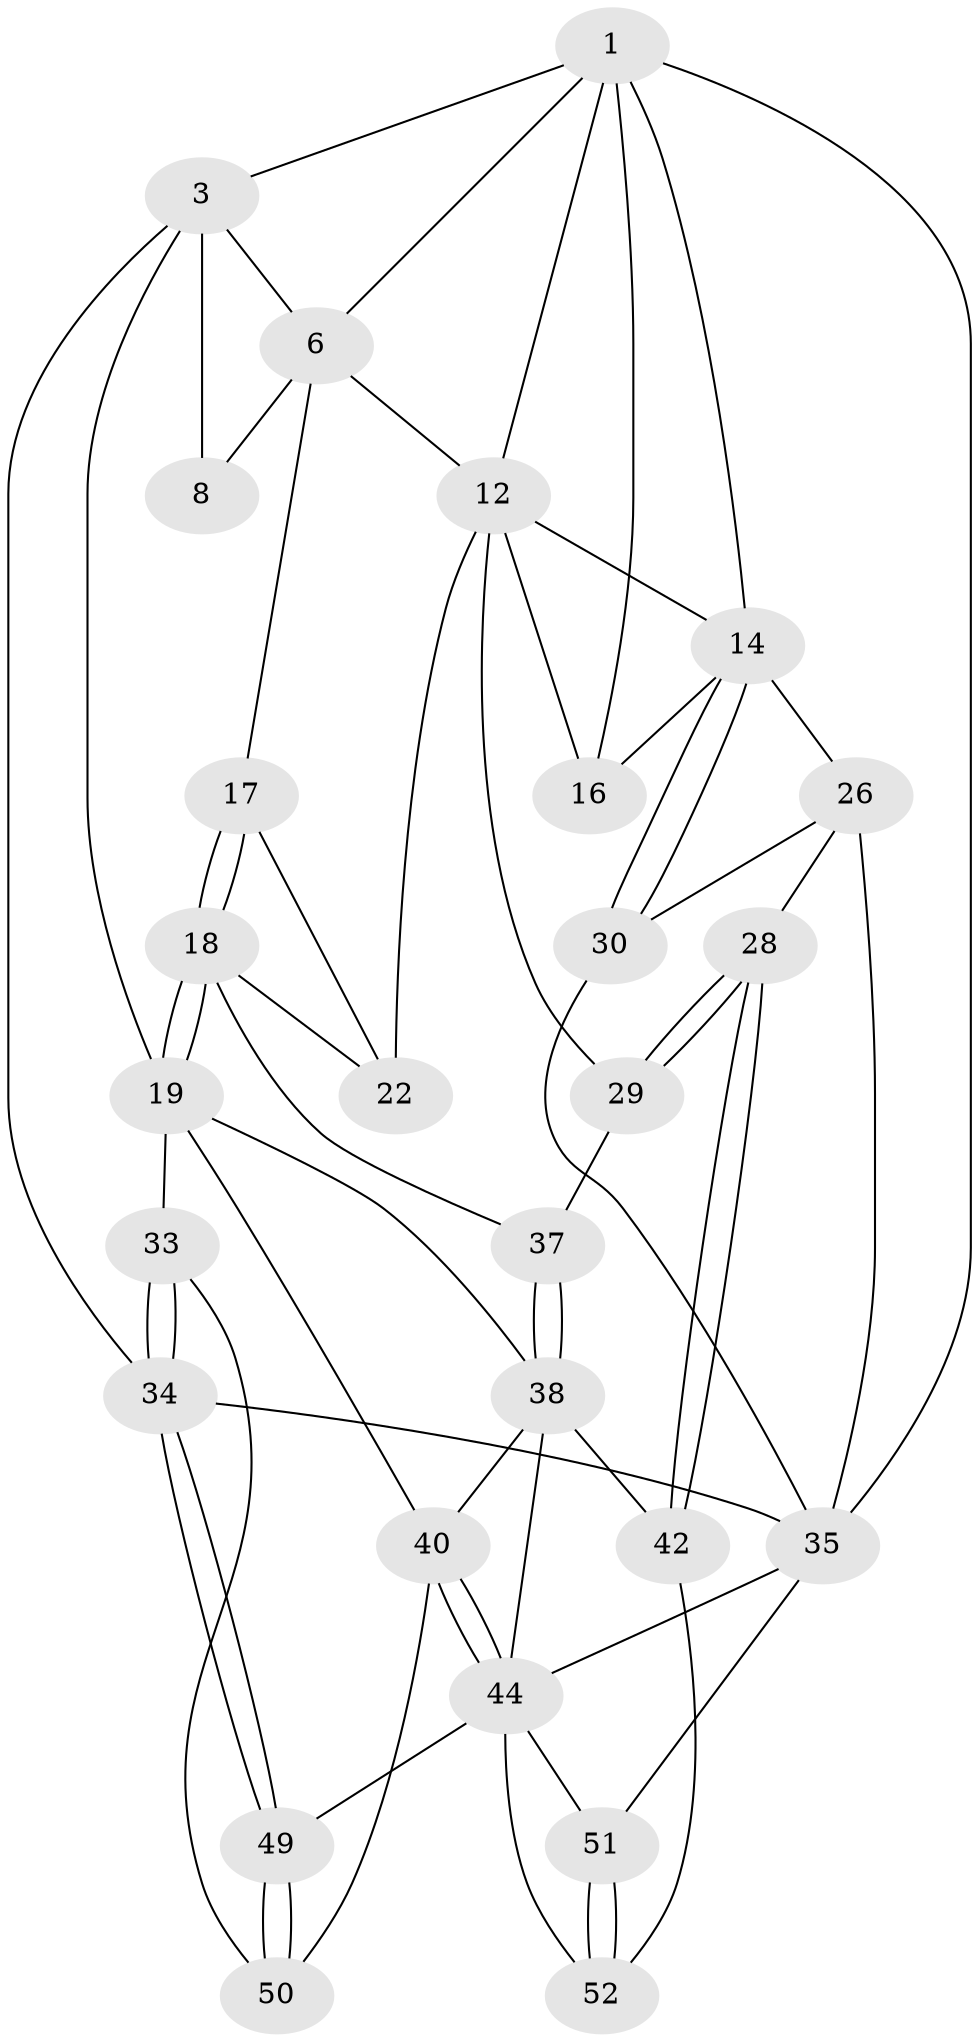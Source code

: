 // original degree distribution, {3: 0.037037037037037035, 5: 0.48148148148148145, 4: 0.25925925925925924, 6: 0.2222222222222222}
// Generated by graph-tools (version 1.1) at 2025/27/03/15/25 16:27:59]
// undirected, 27 vertices, 64 edges
graph export_dot {
graph [start="1"]
  node [color=gray90,style=filled];
  1 [pos="+0.6744749438189418+0",super="+5+2"];
  3 [pos="+0+0",super="+9+4"];
  6 [pos="+0.5472945539070351+0.14174306643406268",super="+7+10"];
  8 [pos="+0.3861880331858626+0.11043368674173766"];
  12 [pos="+0.5138028430175942+0.3476094738422061",super="+20"];
  14 [pos="+1+0.1046298183058404",super="+15"];
  16 [pos="+0.7905175752438701+0.2768726414693844"];
  17 [pos="+0.4538012533843449+0.3031092400026344"];
  18 [pos="+0+0.16758234649514336",super="+23"];
  19 [pos="+0+0.14686345898407396",super="+31"];
  22 [pos="+0.38707379873258546+0.38993708957394996"];
  26 [pos="+0.7896798592321153+0.5763116906800108",super="+27"];
  28 [pos="+0.559081927635422+0.7039638788370167"];
  29 [pos="+0.43652828484823863+0.5923524316988885"];
  30 [pos="+1+0.5913539465425363"];
  33 [pos="+0+0.8238822046418853"];
  34 [pos="+0+1"];
  35 [pos="+1+1",super="+36"];
  37 [pos="+0.33427525696069327+0.594929364165232"];
  38 [pos="+0.3290639197755605+0.60299301663098",super="+39+43"];
  40 [pos="+0.13491137427169034+0.74945294130851",super="+41"];
  42 [pos="+0.5531072411480918+0.7202488289936553"];
  44 [pos="+0.2814922713938141+0.8555462690328405",super="+47"];
  49 [pos="+0.22220259410107773+1"];
  50 [pos="+0.08530791721489397+0.8400804386051881"];
  51 [pos="+0.5810121838635222+1"];
  52 [pos="+0.5425760788793142+0.7624034421650516"];
  1 -- 16;
  1 -- 12;
  1 -- 6;
  1 -- 3;
  1 -- 35;
  1 -- 14;
  3 -- 34;
  3 -- 8;
  3 -- 19;
  3 -- 6;
  6 -- 8 [weight=2];
  6 -- 17;
  6 -- 12;
  12 -- 16;
  12 -- 22;
  12 -- 29;
  12 -- 14;
  14 -- 30;
  14 -- 30;
  14 -- 16;
  14 -- 26;
  17 -- 18;
  17 -- 18;
  17 -- 22;
  18 -- 19;
  18 -- 19;
  18 -- 37;
  18 -- 22;
  19 -- 40;
  19 -- 33;
  19 -- 38;
  26 -- 30;
  26 -- 28;
  26 -- 35;
  28 -- 29;
  28 -- 29;
  28 -- 42;
  28 -- 42;
  29 -- 37;
  30 -- 35;
  33 -- 34;
  33 -- 34;
  33 -- 50;
  34 -- 49;
  34 -- 49;
  34 -- 35;
  35 -- 51;
  35 -- 44;
  37 -- 38;
  37 -- 38;
  38 -- 40;
  38 -- 42;
  38 -- 44;
  40 -- 44;
  40 -- 44;
  40 -- 50;
  42 -- 52;
  44 -- 49;
  44 -- 51;
  44 -- 52;
  49 -- 50;
  49 -- 50;
  51 -- 52;
  51 -- 52;
}
